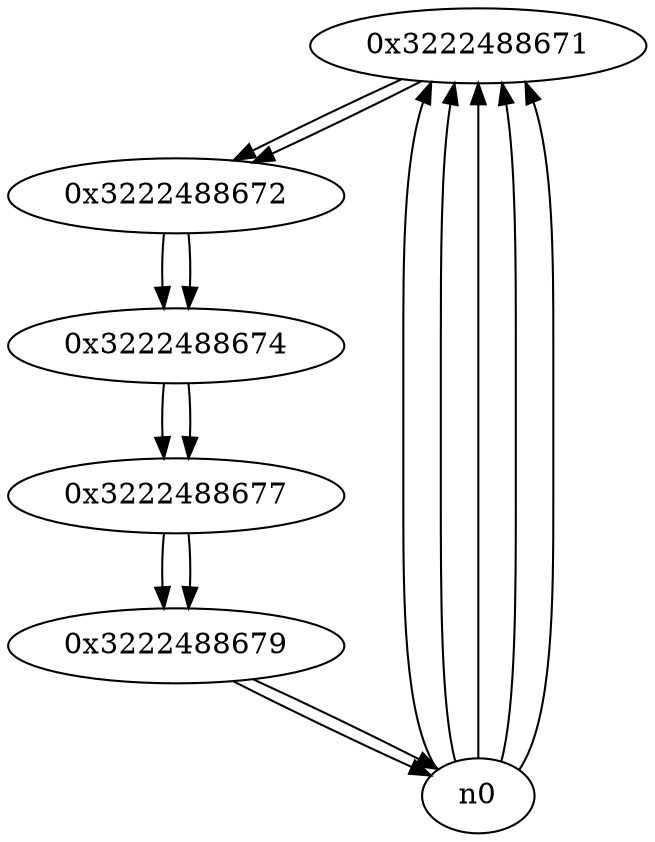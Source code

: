 digraph G{
/* nodes */
  n1 [label="0x3222488671"]
  n2 [label="0x3222488672"]
  n3 [label="0x3222488674"]
  n4 [label="0x3222488677"]
  n5 [label="0x3222488679"]
/* edges */
n1 -> n2;
n0 -> n1;
n0 -> n1;
n0 -> n1;
n0 -> n1;
n0 -> n1;
n2 -> n3;
n1 -> n2;
n3 -> n4;
n2 -> n3;
n4 -> n5;
n3 -> n4;
n5 -> n0;
n5 -> n0;
n4 -> n5;
}
